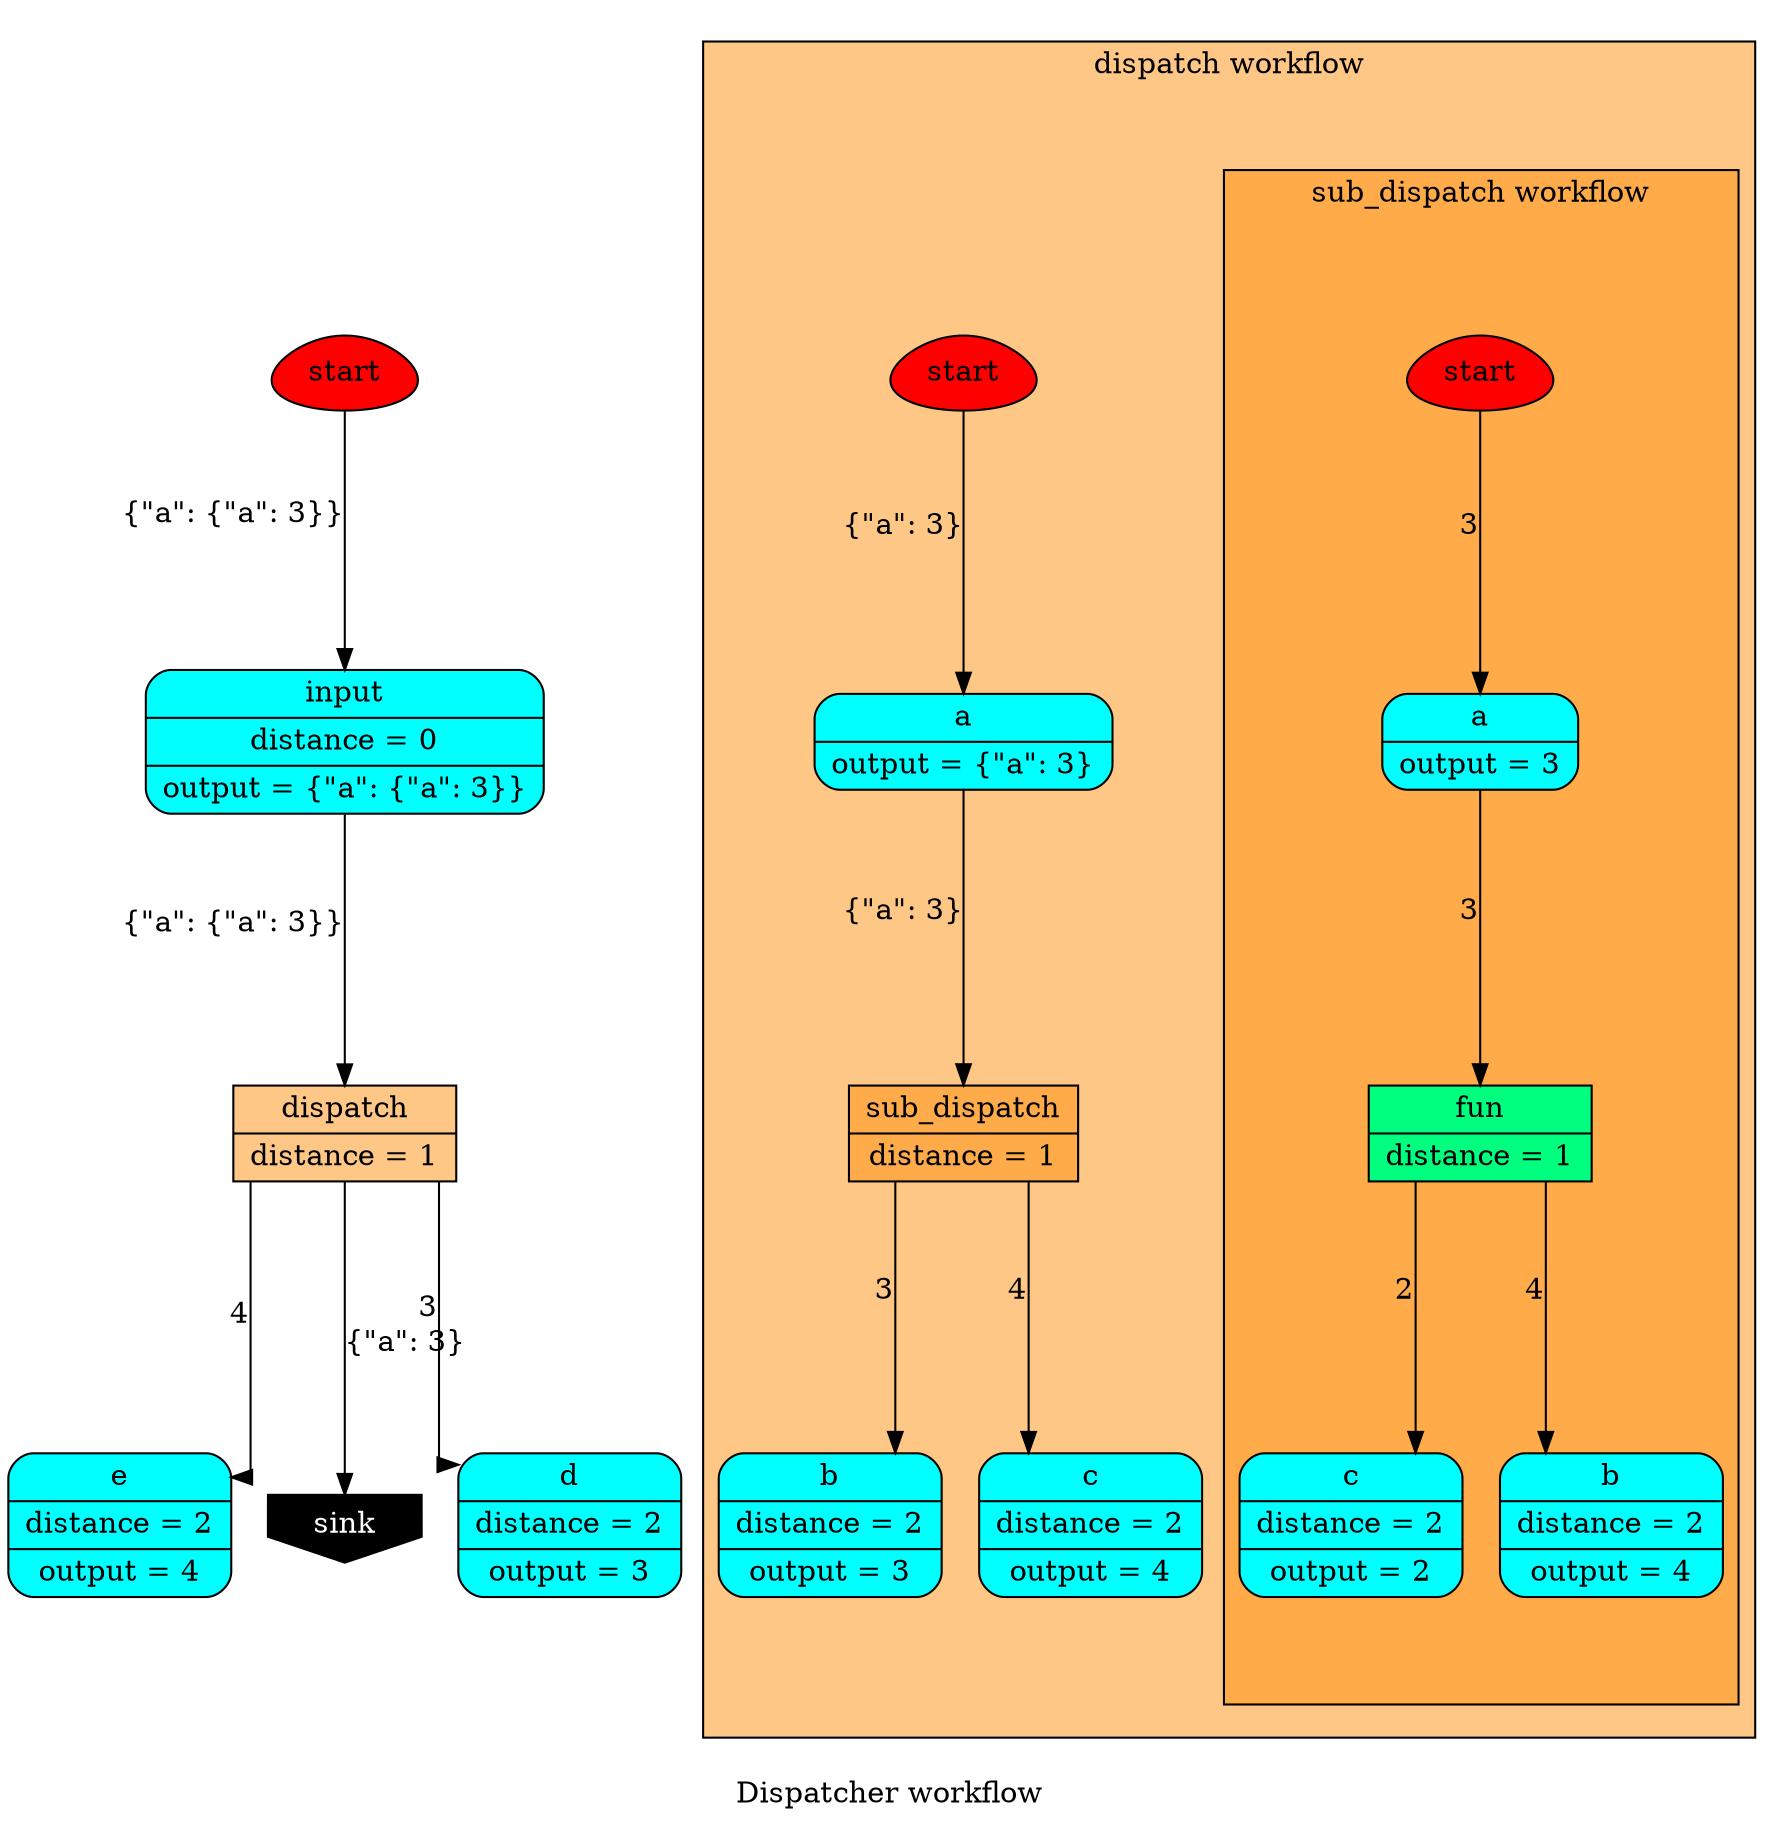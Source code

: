 digraph Dispatcher {
	graph [ratio=1]
	node [style=filled]
	label = "Dispatcher workflow"
	splines = ortho
		Dispatcher_4373639600 [label=start fillcolor=red shape=egg]
		subgraph "cluster_Dispatcher_-1135525515938845807" {
		style=filled
		fillcolor="#FF8F0F80"
		label="dispatch workflow"
		comment="dispatch"
			"cluster_Dispatcher_-1135525515938845807_4373639600" [label=start fillcolor=red shape=egg]
			"cluster_Dispatcher_-1135525515938845807_-1353340929889452664" [label="{ a | output = \{&quot;a&quot;: 3\} }" fillcolor=cyan shape=Mrecord]
			"cluster_Dispatcher_-1135525515938845807_7224607962633671560" [label="{ b | distance = 2 | output = 3 }" fillcolor=cyan shape=Mrecord]
			"cluster_Dispatcher_-1135525515938845807_6900719114362863374" [label="{ c | distance = 2 | output = 4 }" fillcolor=cyan shape=Mrecord]
			subgraph "cluster_cluster_Dispatcher_-1135525515938845807_6732953393244796446" {
			style=filled
			fillcolor="#FF8F0F80"
			label="sub_dispatch workflow"
			comment="sub_dispatch"
				"cluster_cluster_Dispatcher_-1135525515938845807_6732953393244796446_4373639600" [label=start fillcolor=red shape=egg]
				"cluster_cluster_Dispatcher_-1135525515938845807_6732953393244796446_-1353340929889452664" [label="{ a | output = 3 }" fillcolor=cyan shape=Mrecord]
				"cluster_cluster_Dispatcher_-1135525515938845807_6732953393244796446_-1012281636065293414" [label="{ fun | distance = 1 }" fillcolor=springgreen shape=record]
				"cluster_cluster_Dispatcher_-1135525515938845807_6732953393244796446_6900719114362863374" [label="{ c | distance = 2 | output = 2 }" fillcolor=cyan shape=Mrecord]
				"cluster_cluster_Dispatcher_-1135525515938845807_6732953393244796446_7224607962633671560" [label="{ b | distance = 2 | output = 4 }" fillcolor=cyan shape=Mrecord]
					"cluster_cluster_Dispatcher_-1135525515938845807_6732953393244796446_4373639600" -> "cluster_cluster_Dispatcher_-1135525515938845807_6732953393244796446_-1353340929889452664" [xlabel=3]
					"cluster_cluster_Dispatcher_-1135525515938845807_6732953393244796446_-1353340929889452664" -> "cluster_cluster_Dispatcher_-1135525515938845807_6732953393244796446_-1012281636065293414" [xlabel=3]
					"cluster_cluster_Dispatcher_-1135525515938845807_6732953393244796446_-1012281636065293414" -> "cluster_cluster_Dispatcher_-1135525515938845807_6732953393244796446_7224607962633671560" [xlabel=4]
					"cluster_cluster_Dispatcher_-1135525515938845807_6732953393244796446_-1012281636065293414" -> "cluster_cluster_Dispatcher_-1135525515938845807_6732953393244796446_6900719114362863374" [xlabel=2]
			}
			"cluster_Dispatcher_-1135525515938845807_6732953393244796446" [label="{ sub_dispatch | distance = 1 }" fillcolor="#FF8F0F80" shape=record]
				"cluster_Dispatcher_-1135525515938845807_4373639600" -> "cluster_Dispatcher_-1135525515938845807_-1353340929889452664" [xlabel="\{&quot;a&quot;: 3\}"]
				"cluster_Dispatcher_-1135525515938845807_-1353340929889452664" -> "cluster_Dispatcher_-1135525515938845807_6732953393244796446" [xlabel="\{&quot;a&quot;: 3\}"]
				"cluster_Dispatcher_-1135525515938845807_6732953393244796446" -> "cluster_Dispatcher_-1135525515938845807_7224607962633671560" [xlabel=3]
				"cluster_Dispatcher_-1135525515938845807_6732953393244796446" -> "cluster_Dispatcher_-1135525515938845807_6900719114362863374" [xlabel=4]
		}
		"Dispatcher_-1135525515938845807" [label="{ dispatch | distance = 1 }" fillcolor="#FF8F0F80" shape=record]
		Dispatcher_4732348619466872361 [label="{ e | distance = 2 | output = 4 }" fillcolor=cyan shape=Mrecord]
		"Dispatcher_-6439145940359179782" [label="{ input | distance = 0 | output = \{&quot;a&quot;: \{&quot;a&quot;: 3\}\} }" fillcolor=cyan shape=Mrecord]
		Dispatcher_4373639840 [label=sink fillcolor=black fontcolor=white shape=invhouse]
		"Dispatcher_-5912537819166218321" [label="{ d | distance = 2 | output = 3 }" fillcolor=cyan shape=Mrecord]
			Dispatcher_4373639600 -> "Dispatcher_-6439145940359179782" [xlabel="\{&quot;a&quot;: \{&quot;a&quot;: 3\}\}"]
			"Dispatcher_-1135525515938845807" -> Dispatcher_4373639840 [xlabel="\{&quot;a&quot;: 3\}"]
			"Dispatcher_-1135525515938845807" -> Dispatcher_4732348619466872361 [xlabel=4]
			"Dispatcher_-1135525515938845807" -> "Dispatcher_-5912537819166218321" [xlabel=3]
			"Dispatcher_-6439145940359179782" -> "Dispatcher_-1135525515938845807" [xlabel="\{&quot;a&quot;: \{&quot;a&quot;: 3\}\}"]
}